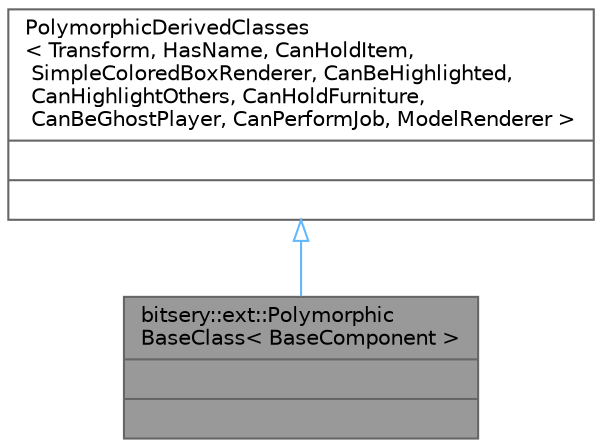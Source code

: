 digraph "bitsery::ext::PolymorphicBaseClass&lt; BaseComponent &gt;"
{
 // LATEX_PDF_SIZE
  bgcolor="transparent";
  edge [fontname=Helvetica,fontsize=10,labelfontname=Helvetica,labelfontsize=10];
  node [fontname=Helvetica,fontsize=10,shape=box,height=0.2,width=0.4];
  Node1 [shape=record,label="{bitsery::ext::Polymorphic\lBaseClass\< BaseComponent \>\n||}",height=0.2,width=0.4,color="gray40", fillcolor="grey60", style="filled", fontcolor="black",tooltip=" "];
  Node2 -> Node1 [dir="back",color="steelblue1",style="solid",arrowtail="onormal"];
  Node2 [shape=record,label="{PolymorphicDerivedClasses\l\< Transform, HasName, CanHoldItem,\l SimpleColoredBoxRenderer, CanBeHighlighted,\l CanHighlightOthers, CanHoldFurniture,\l CanBeGhostPlayer, CanPerformJob, ModelRenderer \>\n||}",height=0.2,width=0.4,color="gray40", fillcolor="white", style="filled",tooltip=" "];
}
